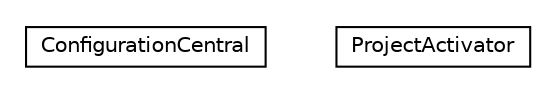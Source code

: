 #!/usr/local/bin/dot
#
# Class diagram 
# Generated by UMLGraph version R5_6-24-gf6e263 (http://www.umlgraph.org/)
#

digraph G {
	edge [fontname="Helvetica",fontsize=10,labelfontname="Helvetica",labelfontsize=10];
	node [fontname="Helvetica",fontsize=10,shape=plaintext];
	nodesep=0.25;
	ranksep=0.5;
	// org.universAAL.configurable.module.ConfigurationCentral
	c1336454 [label=<<table title="org.universAAL.configurable.module.ConfigurationCentral" border="0" cellborder="1" cellspacing="0" cellpadding="2" port="p" href="./ConfigurationCentral.html">
		<tr><td><table border="0" cellspacing="0" cellpadding="1">
<tr><td align="center" balign="center"> ConfigurationCentral </td></tr>
		</table></td></tr>
		</table>>, URL="./ConfigurationCentral.html", fontname="Helvetica", fontcolor="black", fontsize=10.0];
	// org.universAAL.configurable.module.ProjectActivator
	c1336455 [label=<<table title="org.universAAL.configurable.module.ProjectActivator" border="0" cellborder="1" cellspacing="0" cellpadding="2" port="p" href="./ProjectActivator.html">
		<tr><td><table border="0" cellspacing="0" cellpadding="1">
<tr><td align="center" balign="center"> ProjectActivator </td></tr>
		</table></td></tr>
		</table>>, URL="./ProjectActivator.html", fontname="Helvetica", fontcolor="black", fontsize=10.0];
}

